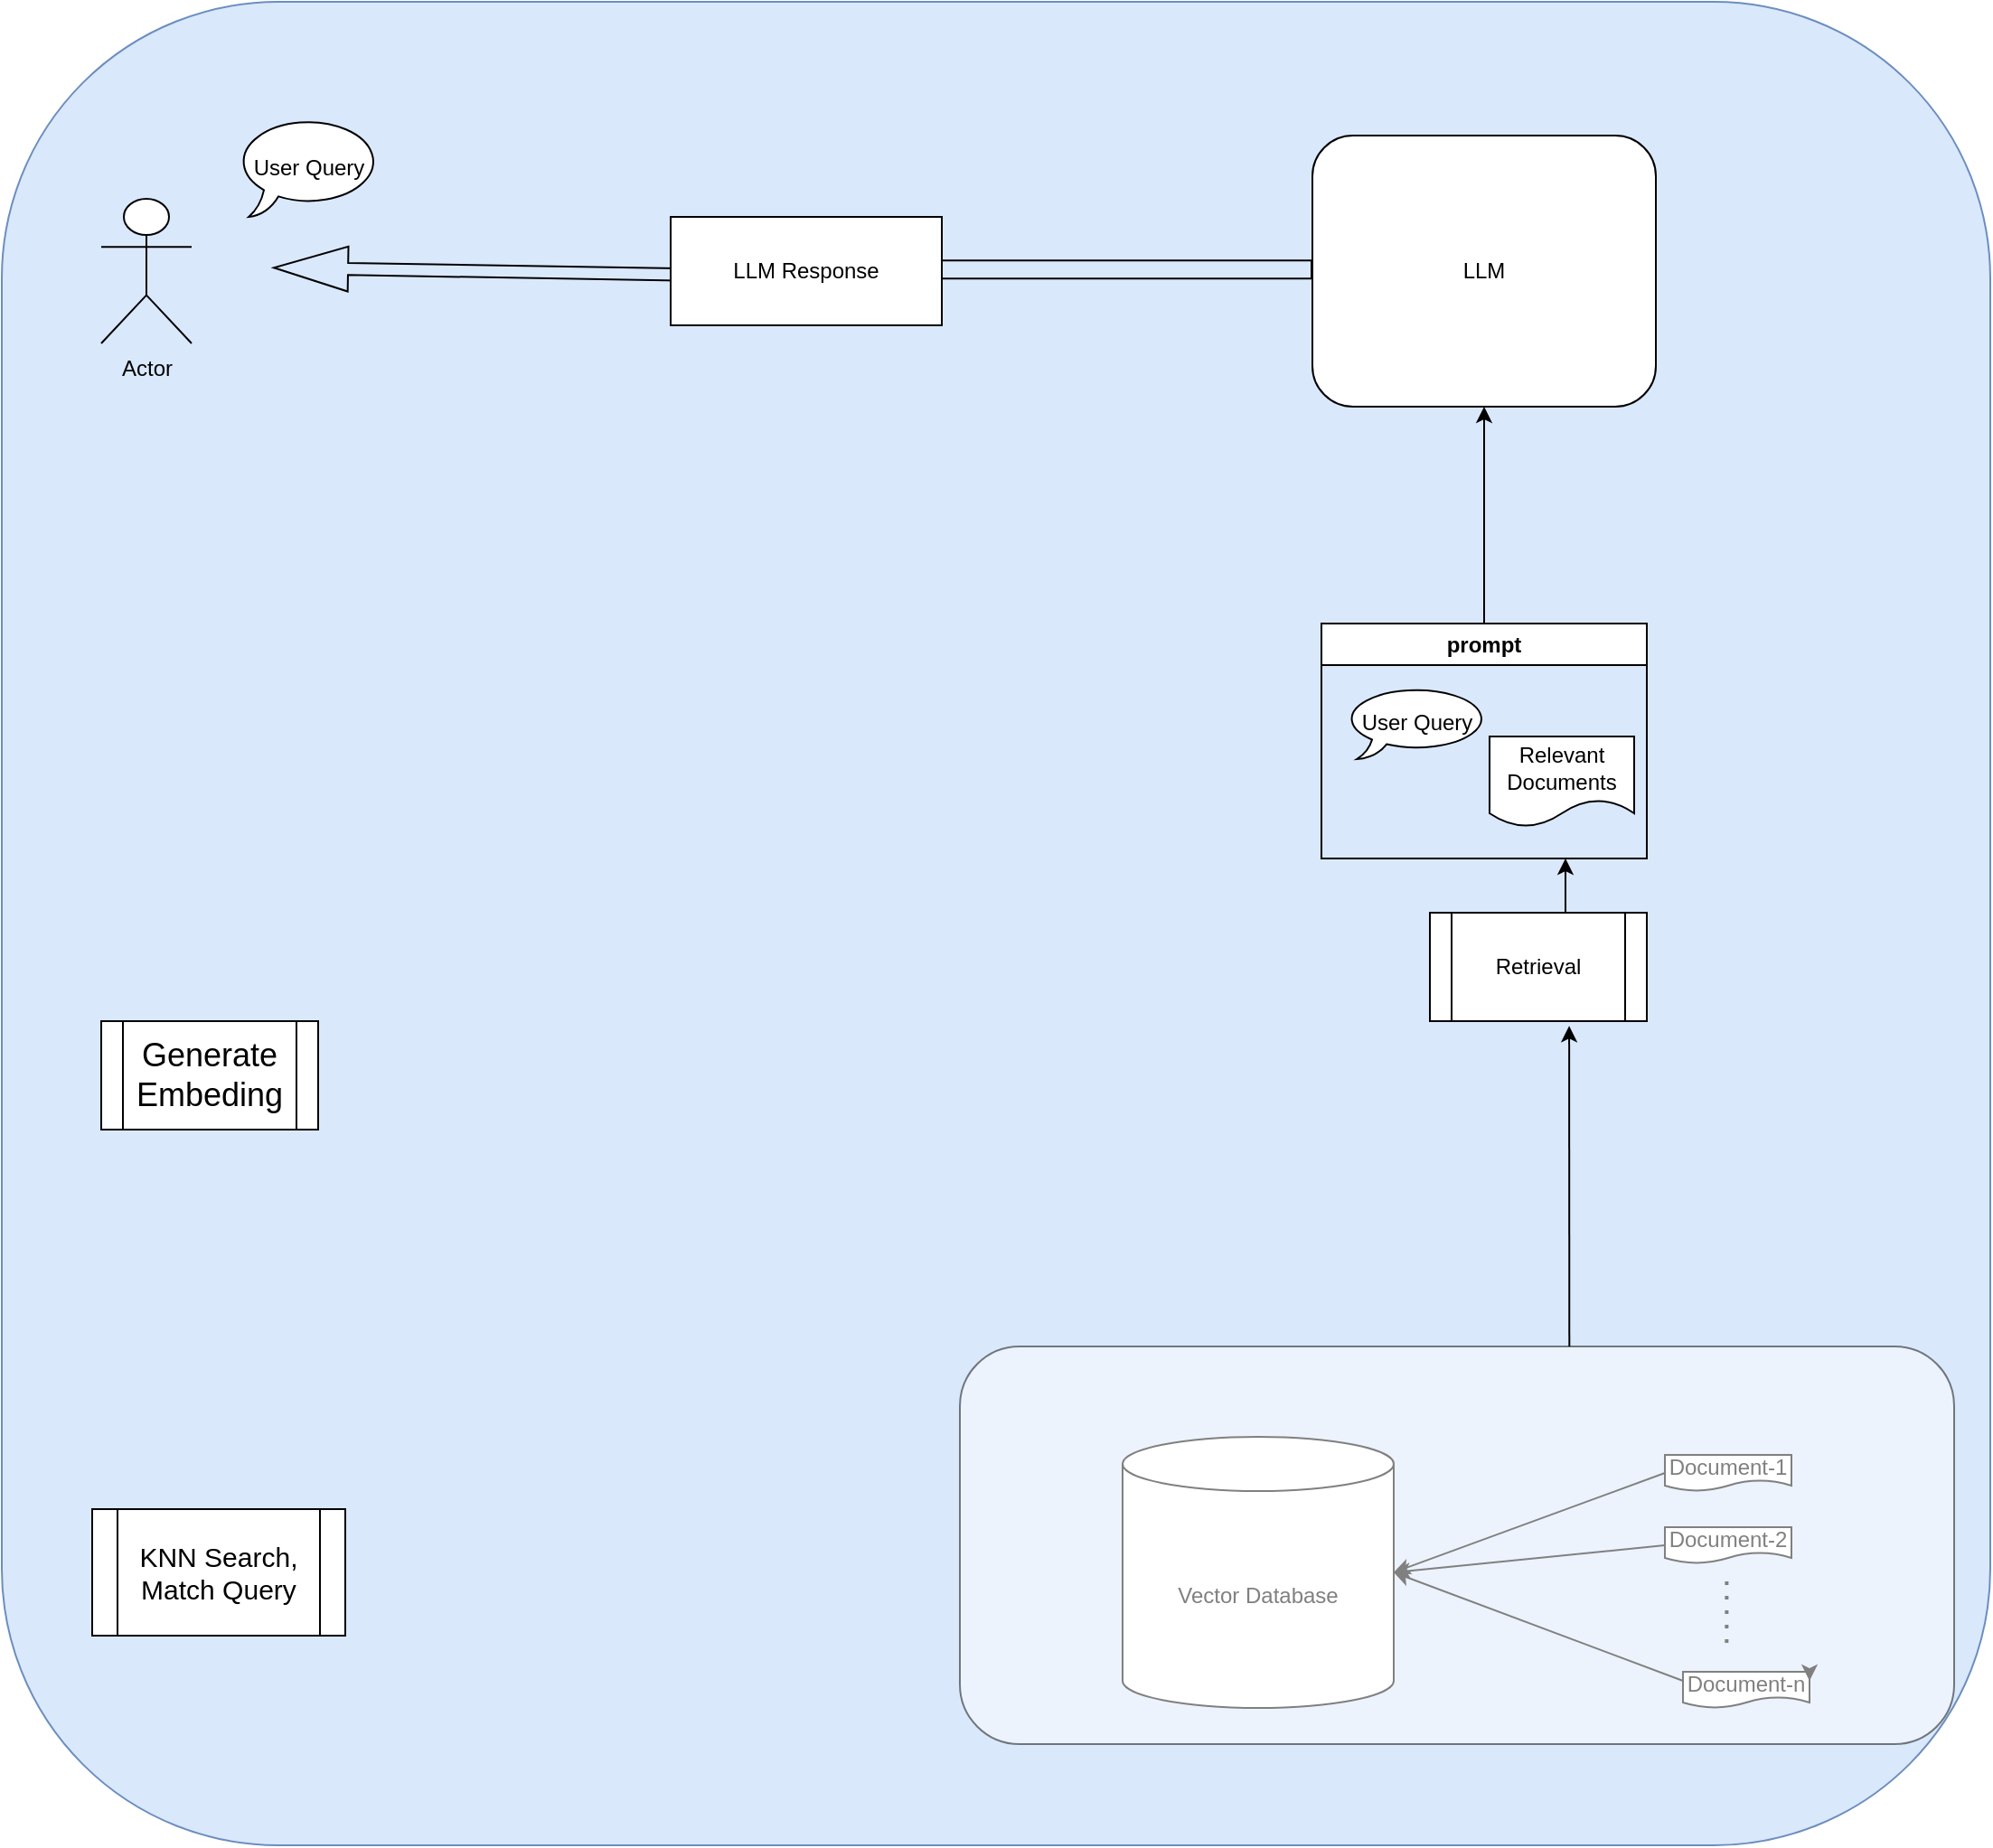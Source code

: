 <mxfile version="24.6.4" type="github">
  <diagram id="prtHgNgQTEPvFCAcTncT" name="Page-1">
    <mxGraphModel dx="1323" dy="1934" grid="1" gridSize="10" guides="1" tooltips="1" connect="1" arrows="1" fold="1" page="1" pageScale="1" pageWidth="827" pageHeight="1169" math="0" shadow="0">
      <root>
        <mxCell id="0" />
        <mxCell id="1" parent="0" />
        <mxCell id="ArSv4i5Hj_Sf0OiJEY_E-2" value="" style="rounded=1;whiteSpace=wrap;html=1;fillColor=#dae8fc;strokeColor=#6c8ebf;" vertex="1" parent="1">
          <mxGeometry x="50" y="-584" width="1100" height="1020" as="geometry" />
        </mxCell>
        <object label="Vector Database" id="ArSv4i5Hj_Sf0OiJEY_E-3">
          <mxCell style="shape=cylinder3;whiteSpace=wrap;html=1;boundedLbl=1;backgroundOutline=1;size=15;" vertex="1" parent="1">
            <mxGeometry x="670" y="210" width="150" height="150" as="geometry" />
          </mxCell>
        </object>
        <mxCell id="ArSv4i5Hj_Sf0OiJEY_E-7" value="" style="shape=flexArrow;endArrow=classic;html=1;rounded=0;endWidth=17.222;endSize=13.35;width=6.667;" edge="1" parent="1">
          <mxGeometry width="50" height="50" relative="1" as="geometry">
            <mxPoint x="424.1" y="-433.124" as="sourcePoint" />
            <mxPoint x="199.999" y="-436.87" as="targetPoint" />
            <Array as="points" />
          </mxGeometry>
        </mxCell>
        <mxCell id="ArSv4i5Hj_Sf0OiJEY_E-11" value="Document-1" style="shape=document;whiteSpace=wrap;html=1;boundedLbl=1;" vertex="1" parent="1">
          <mxGeometry x="970" y="220" width="70" height="20" as="geometry" />
        </mxCell>
        <mxCell id="ArSv4i5Hj_Sf0OiJEY_E-13" value="Document-n" style="shape=document;whiteSpace=wrap;html=1;boundedLbl=1;" vertex="1" parent="1">
          <mxGeometry x="980" y="340" width="70" height="20" as="geometry" />
        </mxCell>
        <mxCell id="ArSv4i5Hj_Sf0OiJEY_E-17" style="edgeStyle=orthogonalEdgeStyle;rounded=0;orthogonalLoop=1;jettySize=auto;html=1;exitX=0.5;exitY=0;exitDx=0;exitDy=0;entryX=1;entryY=0.25;entryDx=0;entryDy=0;" edge="1" parent="1" source="ArSv4i5Hj_Sf0OiJEY_E-13" target="ArSv4i5Hj_Sf0OiJEY_E-13">
          <mxGeometry relative="1" as="geometry" />
        </mxCell>
        <mxCell id="ArSv4i5Hj_Sf0OiJEY_E-19" value="" style="endArrow=none;dashed=1;html=1;dashPattern=1 3;strokeWidth=2;rounded=0;exitX=0.429;exitY=0.5;exitDx=0;exitDy=0;exitPerimeter=0;" edge="1" parent="1">
          <mxGeometry width="50" height="50" relative="1" as="geometry">
            <mxPoint x="1004.2" y="290" as="sourcePoint" />
            <mxPoint x="1004.17" y="330" as="targetPoint" />
          </mxGeometry>
        </mxCell>
        <mxCell id="ArSv4i5Hj_Sf0OiJEY_E-20" value="Document-2" style="shape=document;whiteSpace=wrap;html=1;boundedLbl=1;" vertex="1" parent="1">
          <mxGeometry x="970" y="260" width="70" height="20" as="geometry" />
        </mxCell>
        <mxCell id="ArSv4i5Hj_Sf0OiJEY_E-22" value="" style="endArrow=classic;html=1;rounded=0;entryX=1;entryY=0.5;entryDx=0;entryDy=0;entryPerimeter=0;exitX=0;exitY=0.25;exitDx=0;exitDy=0;" edge="1" parent="1" source="ArSv4i5Hj_Sf0OiJEY_E-13" target="ArSv4i5Hj_Sf0OiJEY_E-3">
          <mxGeometry width="50" height="50" relative="1" as="geometry">
            <mxPoint x="710" y="322" as="sourcePoint" />
            <mxPoint x="650" y="345" as="targetPoint" />
          </mxGeometry>
        </mxCell>
        <mxCell id="ArSv4i5Hj_Sf0OiJEY_E-26" value="" style="endArrow=classic;html=1;rounded=0;exitX=0;exitY=0.5;exitDx=0;exitDy=0;exitPerimeter=0;entryX=1;entryY=0.5;entryDx=0;entryDy=0;entryPerimeter=0;" edge="1" parent="1" source="ArSv4i5Hj_Sf0OiJEY_E-11" target="ArSv4i5Hj_Sf0OiJEY_E-3">
          <mxGeometry width="50" height="50" relative="1" as="geometry">
            <mxPoint x="490" y="250" as="sourcePoint" />
            <mxPoint x="540" y="200" as="targetPoint" />
          </mxGeometry>
        </mxCell>
        <mxCell id="ArSv4i5Hj_Sf0OiJEY_E-27" value="" style="endArrow=classic;html=1;rounded=0;entryX=1;entryY=0.5;entryDx=0;entryDy=0;entryPerimeter=0;exitX=0;exitY=0.5;exitDx=0;exitDy=0;" edge="1" parent="1" source="ArSv4i5Hj_Sf0OiJEY_E-20" target="ArSv4i5Hj_Sf0OiJEY_E-3">
          <mxGeometry width="50" height="50" relative="1" as="geometry">
            <mxPoint x="490" y="250" as="sourcePoint" />
            <mxPoint x="540" y="200" as="targetPoint" />
          </mxGeometry>
        </mxCell>
        <mxCell id="ArSv4i5Hj_Sf0OiJEY_E-30" value="LLM" style="rounded=1;whiteSpace=wrap;html=1;" vertex="1" parent="1">
          <mxGeometry x="775" y="-510" width="190" height="150" as="geometry" />
        </mxCell>
        <mxCell id="ArSv4i5Hj_Sf0OiJEY_E-32" value="Actor" style="shape=umlActor;verticalLabelPosition=bottom;verticalAlign=top;html=1;outlineConnect=0;" vertex="1" parent="1">
          <mxGeometry x="105" y="-475" width="50" height="80" as="geometry" />
        </mxCell>
        <mxCell id="ArSv4i5Hj_Sf0OiJEY_E-34" value="prompt" style="swimlane;whiteSpace=wrap;html=1;" vertex="1" parent="1">
          <mxGeometry x="780" y="-240" width="180" height="130" as="geometry" />
        </mxCell>
        <mxCell id="ArSv4i5Hj_Sf0OiJEY_E-37" value="User Query" style="whiteSpace=wrap;html=1;shape=mxgraph.basic.oval_callout" vertex="1" parent="ArSv4i5Hj_Sf0OiJEY_E-34">
          <mxGeometry x="13" y="35" width="80" height="40" as="geometry" />
        </mxCell>
        <mxCell id="ArSv4i5Hj_Sf0OiJEY_E-38" value="Relevant Documents" style="shape=document;whiteSpace=wrap;html=1;boundedLbl=1;" vertex="1" parent="ArSv4i5Hj_Sf0OiJEY_E-34">
          <mxGeometry x="93" y="62.5" width="80" height="50" as="geometry" />
        </mxCell>
        <mxCell id="ArSv4i5Hj_Sf0OiJEY_E-54" value="" style="endArrow=classic;html=1;rounded=0;exitX=0.5;exitY=0;exitDx=0;exitDy=0;entryX=0.5;entryY=1;entryDx=0;entryDy=0;" edge="1" parent="1" source="ArSv4i5Hj_Sf0OiJEY_E-34" target="ArSv4i5Hj_Sf0OiJEY_E-30">
          <mxGeometry width="50" height="50" relative="1" as="geometry">
            <mxPoint x="700" y="-10" as="sourcePoint" />
            <mxPoint x="750" y="-60" as="targetPoint" />
          </mxGeometry>
        </mxCell>
        <mxCell id="ArSv4i5Hj_Sf0OiJEY_E-65" value="User Query" style="whiteSpace=wrap;html=1;shape=mxgraph.basic.oval_callout" vertex="1" parent="1">
          <mxGeometry x="180" y="-520" width="80" height="55" as="geometry" />
        </mxCell>
        <mxCell id="ArSv4i5Hj_Sf0OiJEY_E-70" value="" style="shape=flexArrow;endArrow=classic;html=1;rounded=0;endWidth=43.333;endSize=11.333;" edge="1" parent="1">
          <mxGeometry width="50" height="50" relative="1" as="geometry">
            <mxPoint x="775" y="-435.83" as="sourcePoint" />
            <mxPoint x="530" y="-435.83" as="targetPoint" />
            <Array as="points" />
          </mxGeometry>
        </mxCell>
        <mxCell id="ArSv4i5Hj_Sf0OiJEY_E-69" value="LLM Response" style="rounded=0;whiteSpace=wrap;html=1;" vertex="1" parent="1">
          <mxGeometry x="420" y="-465" width="150" height="60" as="geometry" />
        </mxCell>
        <mxCell id="ArSv4i5Hj_Sf0OiJEY_E-77" value="&lt;font style=&quot;font-size: 18px;&quot;&gt;Generate Embeding&lt;/font&gt;" style="shape=process;whiteSpace=wrap;html=1;backgroundOutline=1;" vertex="1" parent="1">
          <mxGeometry x="105" y="-20" width="120" height="60" as="geometry" />
        </mxCell>
        <mxCell id="ArSv4i5Hj_Sf0OiJEY_E-78" value="&lt;font style=&quot;font-size: 15px;&quot;&gt;KNN Search,&lt;/font&gt;&lt;div style=&quot;font-size: 15px;&quot;&gt;&lt;font style=&quot;font-size: 15px;&quot;&gt;Match Query&lt;/font&gt;&lt;/div&gt;" style="shape=process;whiteSpace=wrap;html=1;backgroundOutline=1;" vertex="1" parent="1">
          <mxGeometry x="100" y="250" width="140" height="70" as="geometry" />
        </mxCell>
        <mxCell id="ArSv4i5Hj_Sf0OiJEY_E-84" value="" style="rounded=1;whiteSpace=wrap;html=1;opacity=50;" vertex="1" parent="1">
          <mxGeometry x="580" y="160" width="550" height="220" as="geometry" />
        </mxCell>
        <mxCell id="ArSv4i5Hj_Sf0OiJEY_E-90" style="edgeStyle=orthogonalEdgeStyle;rounded=0;orthogonalLoop=1;jettySize=auto;html=1;exitX=0.5;exitY=0;exitDx=0;exitDy=0;entryX=0.75;entryY=1;entryDx=0;entryDy=0;" edge="1" parent="1" source="ArSv4i5Hj_Sf0OiJEY_E-85" target="ArSv4i5Hj_Sf0OiJEY_E-34">
          <mxGeometry relative="1" as="geometry" />
        </mxCell>
        <mxCell id="ArSv4i5Hj_Sf0OiJEY_E-85" value="Retrieval" style="shape=process;whiteSpace=wrap;html=1;backgroundOutline=1;" vertex="1" parent="1">
          <mxGeometry x="840" y="-80" width="120" height="60" as="geometry" />
        </mxCell>
        <mxCell id="ArSv4i5Hj_Sf0OiJEY_E-92" value="" style="endArrow=classic;html=1;rounded=0;entryX=0.642;entryY=1.044;entryDx=0;entryDy=0;entryPerimeter=0;exitX=0.613;exitY=0;exitDx=0;exitDy=0;exitPerimeter=0;" edge="1" parent="1" source="ArSv4i5Hj_Sf0OiJEY_E-84" target="ArSv4i5Hj_Sf0OiJEY_E-85">
          <mxGeometry width="50" height="50" relative="1" as="geometry">
            <mxPoint x="910" y="160" as="sourcePoint" />
            <mxPoint x="960" y="110" as="targetPoint" />
          </mxGeometry>
        </mxCell>
      </root>
    </mxGraphModel>
  </diagram>
</mxfile>
